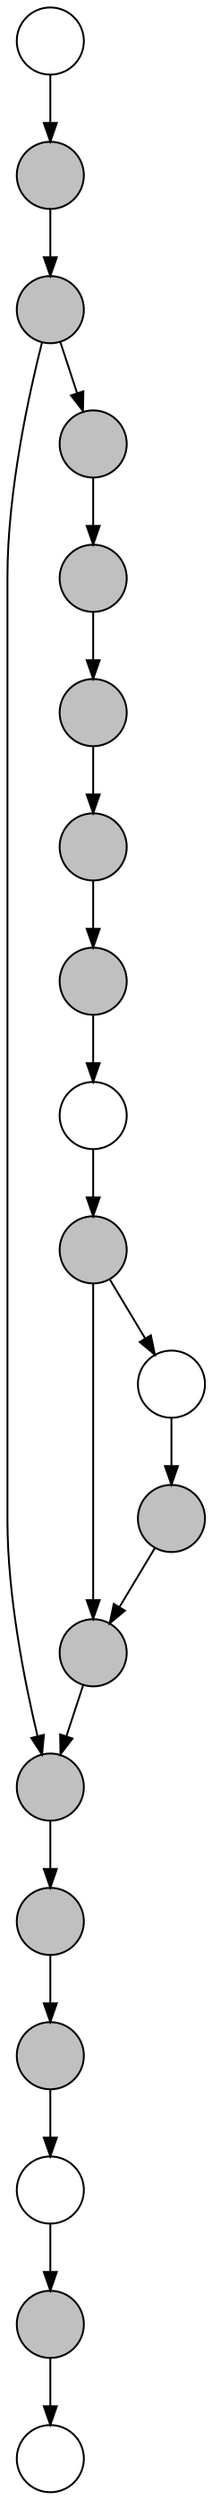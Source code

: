 digraph G {
  splines=true;
  node [shape=circle, style=filled, label=""];
  n_0_0 	[pos="0,0!", fillcolor=white];
  n_1_1 	-> n_0_0;
  n_1_1 	[pos="-50,50!", fillcolor=grey];
  n_2_0 	-> n_1_1;
  n_2_0 	[pos="-100,0!", fillcolor=white];
  n_3_1 	-> n_2_0;
  n_3_1 	[pos="-150,50!", fillcolor=grey];
  n_4_2 	-> n_3_1;
  n_4_2 	[pos="-200,100!", fillcolor=grey];
  n_5_3 	-> n_4_2;
  n_5_3 	[pos="-250,150!", fillcolor=grey];
  n_6_2 	-> n_5_3;
  n_6_2 	[pos="-300,100!", fillcolor=grey];
  n_7_1 	-> n_6_2;
  n_7_1 	[pos="-350,50!", fillcolor=grey];
  n_8_0 	-> n_7_1;
  n_8_0 	[pos="-400,0!", fillcolor=white];
  n_9_1 	-> n_6_2;
  n_9_1 	-> n_8_0;
  n_9_1 	[pos="-450,50!", fillcolor=grey];
  n_10_0 	-> n_9_1;
  n_10_0 	[pos="-500,0!", fillcolor=white];
  n_11_1 	-> n_10_0;
  n_11_1 	[pos="-550,50!", fillcolor=grey];
  n_12_2 	-> n_11_1;
  n_12_2 	[pos="-600,100!", fillcolor=grey];
  n_13_1 	-> n_12_2;
  n_13_1 	[pos="-650,50!", fillcolor=grey];
  n_14_2 	-> n_13_1;
  n_14_2 	[pos="-700,100!", fillcolor=grey];
  n_15_1 	-> n_14_2;
  n_15_1 	[pos="-750,50!", fillcolor=grey];
  n_16_2 	-> n_5_3;
  n_16_2 	-> n_15_1;
  n_16_2 	[pos="-800,100!", fillcolor=grey];
  n_17_1 	-> n_16_2;
  n_17_1 	[pos="-850,50!", fillcolor=grey];
  n_18_0 	-> n_17_1;
  n_18_0 	[pos="-900,0!", fillcolor=white];
}
